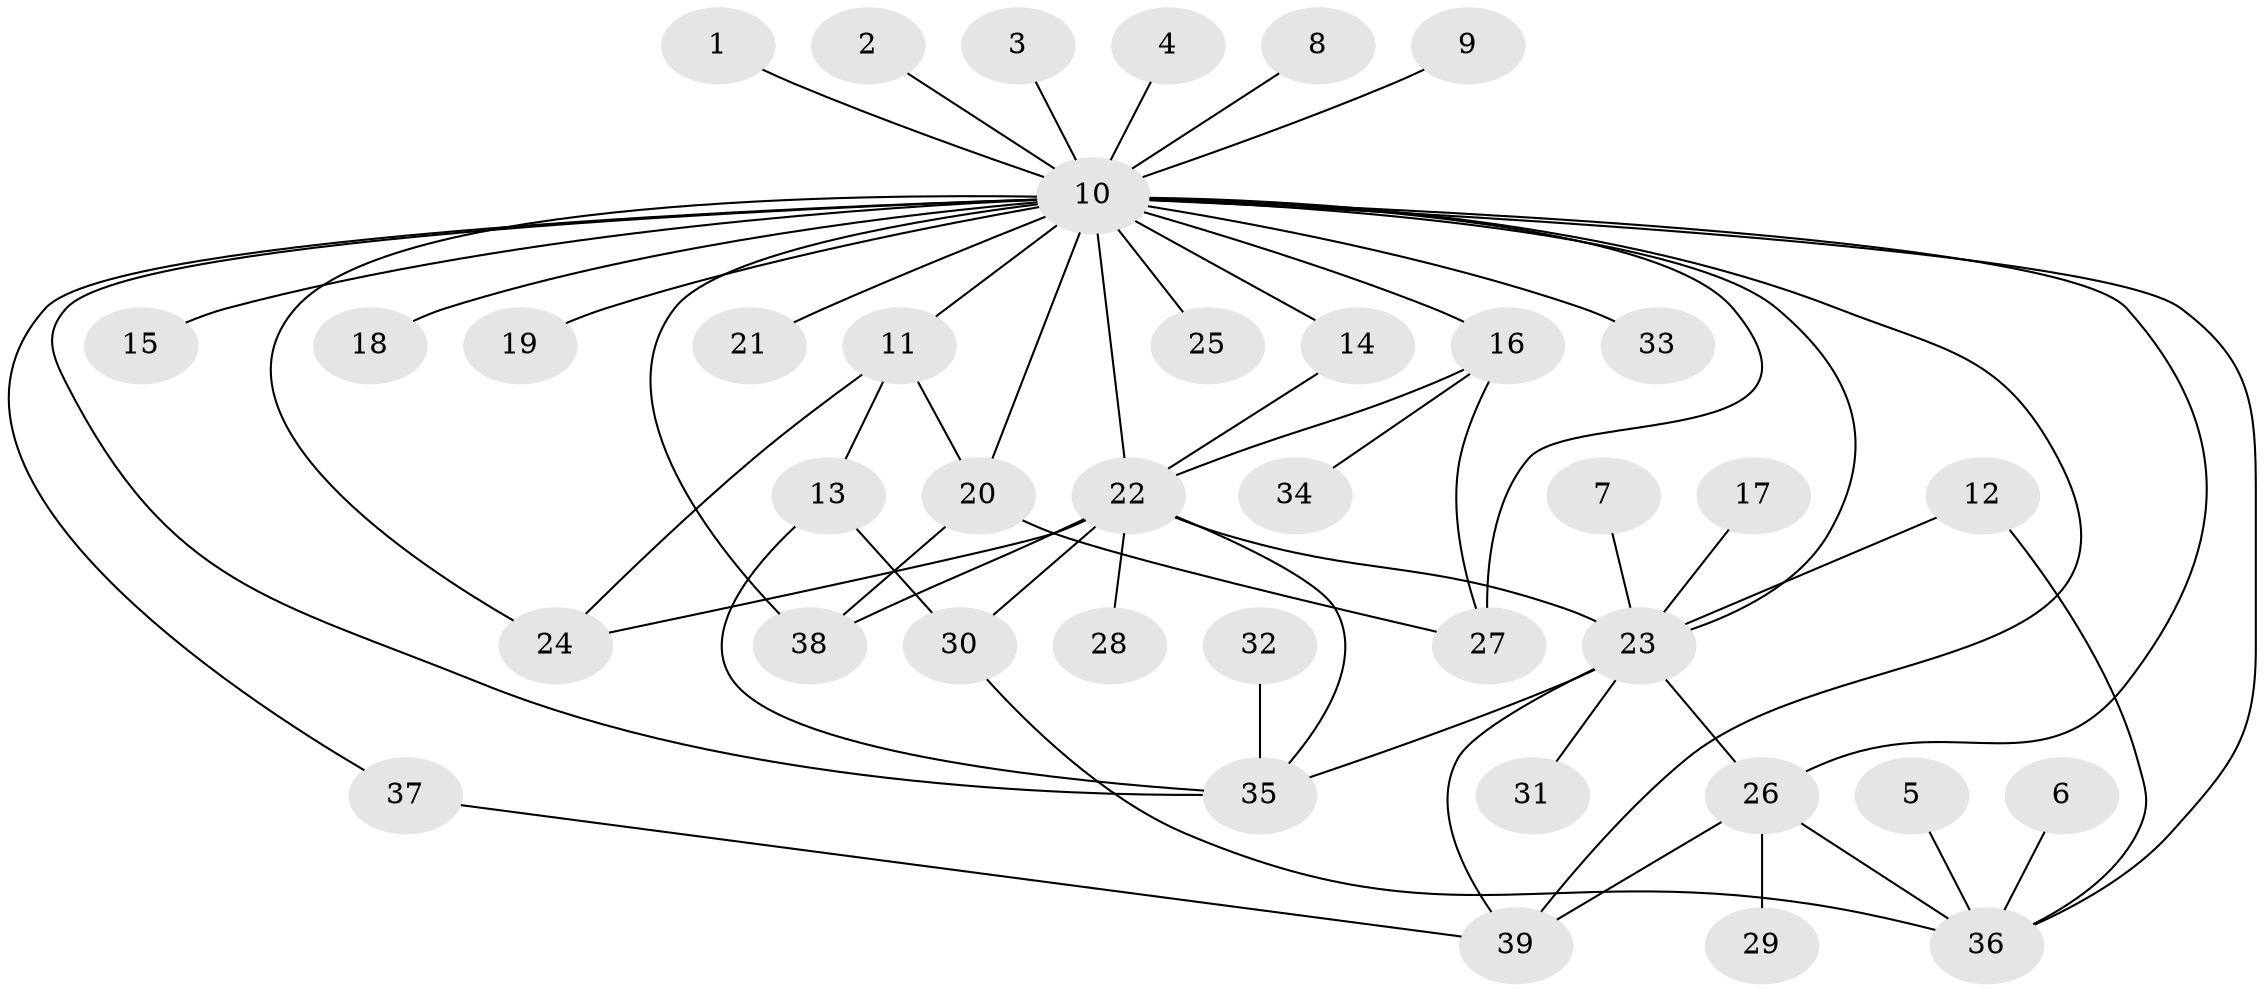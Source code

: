 // original degree distribution, {5: 0.03896103896103896, 29: 0.012987012987012988, 2: 0.2727272727272727, 7: 0.012987012987012988, 1: 0.4675324675324675, 3: 0.1038961038961039, 8: 0.025974025974025976, 11: 0.012987012987012988, 4: 0.03896103896103896, 6: 0.012987012987012988}
// Generated by graph-tools (version 1.1) at 2025/36/03/04/25 23:36:58]
// undirected, 39 vertices, 59 edges
graph export_dot {
  node [color=gray90,style=filled];
  1;
  2;
  3;
  4;
  5;
  6;
  7;
  8;
  9;
  10;
  11;
  12;
  13;
  14;
  15;
  16;
  17;
  18;
  19;
  20;
  21;
  22;
  23;
  24;
  25;
  26;
  27;
  28;
  29;
  30;
  31;
  32;
  33;
  34;
  35;
  36;
  37;
  38;
  39;
  1 -- 10 [weight=1.0];
  2 -- 10 [weight=1.0];
  3 -- 10 [weight=1.0];
  4 -- 10 [weight=1.0];
  5 -- 36 [weight=1.0];
  6 -- 36 [weight=1.0];
  7 -- 23 [weight=1.0];
  8 -- 10 [weight=1.0];
  9 -- 10 [weight=1.0];
  10 -- 11 [weight=1.0];
  10 -- 14 [weight=1.0];
  10 -- 15 [weight=1.0];
  10 -- 16 [weight=1.0];
  10 -- 18 [weight=1.0];
  10 -- 19 [weight=1.0];
  10 -- 20 [weight=1.0];
  10 -- 21 [weight=1.0];
  10 -- 22 [weight=2.0];
  10 -- 23 [weight=1.0];
  10 -- 24 [weight=1.0];
  10 -- 25 [weight=1.0];
  10 -- 26 [weight=1.0];
  10 -- 27 [weight=1.0];
  10 -- 33 [weight=1.0];
  10 -- 35 [weight=1.0];
  10 -- 36 [weight=1.0];
  10 -- 37 [weight=1.0];
  10 -- 38 [weight=1.0];
  10 -- 39 [weight=1.0];
  11 -- 13 [weight=2.0];
  11 -- 20 [weight=1.0];
  11 -- 24 [weight=1.0];
  12 -- 23 [weight=1.0];
  12 -- 36 [weight=1.0];
  13 -- 30 [weight=1.0];
  13 -- 35 [weight=1.0];
  14 -- 22 [weight=1.0];
  16 -- 22 [weight=1.0];
  16 -- 27 [weight=1.0];
  16 -- 34 [weight=1.0];
  17 -- 23 [weight=1.0];
  20 -- 27 [weight=1.0];
  20 -- 38 [weight=1.0];
  22 -- 23 [weight=1.0];
  22 -- 24 [weight=1.0];
  22 -- 28 [weight=1.0];
  22 -- 30 [weight=1.0];
  22 -- 35 [weight=1.0];
  22 -- 38 [weight=1.0];
  23 -- 26 [weight=1.0];
  23 -- 31 [weight=1.0];
  23 -- 35 [weight=1.0];
  23 -- 39 [weight=1.0];
  26 -- 29 [weight=1.0];
  26 -- 36 [weight=1.0];
  26 -- 39 [weight=1.0];
  30 -- 36 [weight=1.0];
  32 -- 35 [weight=1.0];
  37 -- 39 [weight=1.0];
}
